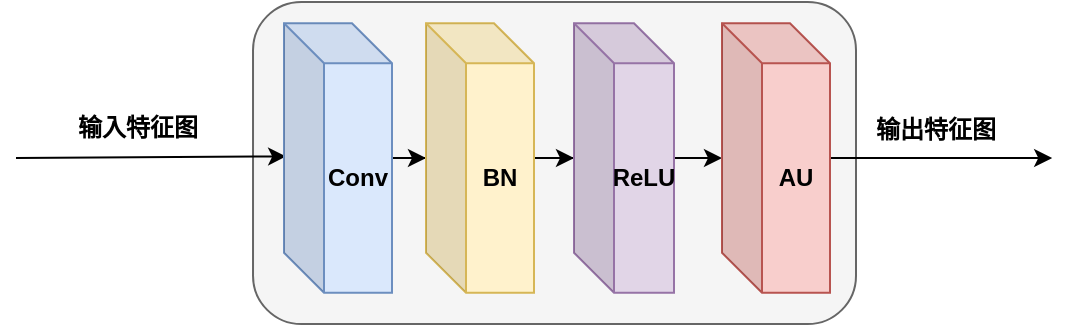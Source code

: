 <mxfile version="24.4.0" type="github">
  <diagram name="Page-1" id="IesKG8iH8qhYKcvTtGjX">
    <mxGraphModel dx="581" dy="368" grid="0" gridSize="10" guides="1" tooltips="1" connect="1" arrows="1" fold="1" page="1" pageScale="1" pageWidth="850" pageHeight="1100" math="0" shadow="0">
      <root>
        <mxCell id="0" />
        <mxCell id="1" parent="0" />
        <mxCell id="hiK786gIKctCj-lyeoFi-1" value="" style="rounded=1;whiteSpace=wrap;html=1;fillColor=#f5f5f5;fontColor=#333333;strokeColor=#666666;" parent="1" vertex="1">
          <mxGeometry x="217.51" y="118" width="301.49" height="161" as="geometry" />
        </mxCell>
        <mxCell id="hiK786gIKctCj-lyeoFi-5" value="" style="endArrow=classic;html=1;rounded=0;entryX=0.02;entryY=0.494;entryDx=0;entryDy=0;entryPerimeter=0;" parent="1" edge="1" target="InyE1tKlqnGULUrLkj0f-1">
          <mxGeometry width="50" height="50" relative="1" as="geometry">
            <mxPoint x="99" y="196" as="sourcePoint" />
            <mxPoint x="217.51" y="195.5" as="targetPoint" />
          </mxGeometry>
        </mxCell>
        <mxCell id="hiK786gIKctCj-lyeoFi-70" value="&lt;b&gt;输入特征图&lt;/b&gt;" style="text;html=1;align=center;verticalAlign=middle;whiteSpace=wrap;rounded=0;" parent="1" vertex="1">
          <mxGeometry x="119.51" y="166" width="80" height="30" as="geometry" />
        </mxCell>
        <mxCell id="hiK786gIKctCj-lyeoFi-71" value="&lt;b&gt;输出特征图&lt;/b&gt;" style="text;html=1;align=center;verticalAlign=middle;whiteSpace=wrap;rounded=0;" parent="1" vertex="1">
          <mxGeometry x="519" y="166" width="80" height="31" as="geometry" />
        </mxCell>
        <mxCell id="InyE1tKlqnGULUrLkj0f-8" style="edgeStyle=orthogonalEdgeStyle;rounded=0;orthogonalLoop=1;jettySize=auto;html=1;" edge="1" parent="1" source="InyE1tKlqnGULUrLkj0f-1" target="InyE1tKlqnGULUrLkj0f-2">
          <mxGeometry relative="1" as="geometry" />
        </mxCell>
        <mxCell id="InyE1tKlqnGULUrLkj0f-1" value="&lt;b&gt;Conv&lt;/b&gt;" style="shape=cube;whiteSpace=wrap;html=1;boundedLbl=1;backgroundOutline=1;darkOpacity=0.05;darkOpacity2=0.1;fillColor=#dae8fc;strokeColor=#6c8ebf;" vertex="1" parent="1">
          <mxGeometry x="233" y="128.63" width="54" height="134.75" as="geometry" />
        </mxCell>
        <mxCell id="InyE1tKlqnGULUrLkj0f-9" style="edgeStyle=orthogonalEdgeStyle;rounded=0;orthogonalLoop=1;jettySize=auto;html=1;" edge="1" parent="1" source="InyE1tKlqnGULUrLkj0f-2" target="InyE1tKlqnGULUrLkj0f-3">
          <mxGeometry relative="1" as="geometry" />
        </mxCell>
        <mxCell id="InyE1tKlqnGULUrLkj0f-2" value="&lt;b&gt;BN&lt;/b&gt;" style="shape=cube;whiteSpace=wrap;html=1;boundedLbl=1;backgroundOutline=1;darkOpacity=0.05;darkOpacity2=0.1;fillColor=#fff2cc;strokeColor=#d6b656;" vertex="1" parent="1">
          <mxGeometry x="304" y="128.63" width="54" height="134.75" as="geometry" />
        </mxCell>
        <mxCell id="InyE1tKlqnGULUrLkj0f-14" style="edgeStyle=orthogonalEdgeStyle;rounded=0;orthogonalLoop=1;jettySize=auto;html=1;" edge="1" parent="1" source="InyE1tKlqnGULUrLkj0f-3" target="InyE1tKlqnGULUrLkj0f-4">
          <mxGeometry relative="1" as="geometry" />
        </mxCell>
        <mxCell id="InyE1tKlqnGULUrLkj0f-3" value="&lt;b&gt;ReLU&lt;/b&gt;" style="shape=cube;whiteSpace=wrap;html=1;boundedLbl=1;backgroundOutline=1;darkOpacity=0.05;darkOpacity2=0.1;fillColor=#e1d5e7;strokeColor=#9673a6;" vertex="1" parent="1">
          <mxGeometry x="378" y="128.63" width="50" height="134.75" as="geometry" />
        </mxCell>
        <mxCell id="InyE1tKlqnGULUrLkj0f-15" style="edgeStyle=orthogonalEdgeStyle;rounded=0;orthogonalLoop=1;jettySize=auto;html=1;" edge="1" parent="1" source="InyE1tKlqnGULUrLkj0f-4">
          <mxGeometry relative="1" as="geometry">
            <mxPoint x="617.095" y="196.005" as="targetPoint" />
          </mxGeometry>
        </mxCell>
        <mxCell id="InyE1tKlqnGULUrLkj0f-4" value="&lt;b&gt;AU&lt;/b&gt;" style="shape=cube;whiteSpace=wrap;html=1;boundedLbl=1;backgroundOutline=1;darkOpacity=0.05;darkOpacity2=0.1;fillColor=#f8cecc;strokeColor=#b85450;" vertex="1" parent="1">
          <mxGeometry x="452" y="128.63" width="54" height="134.75" as="geometry" />
        </mxCell>
      </root>
    </mxGraphModel>
  </diagram>
</mxfile>
